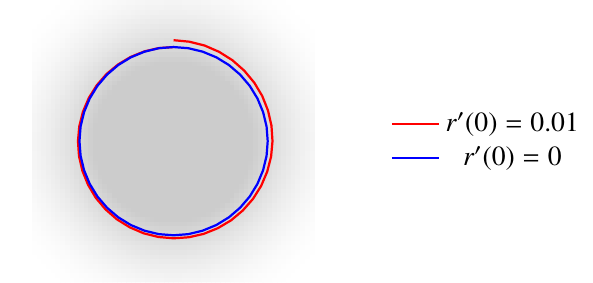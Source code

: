 \documentclass{standalone}

\usepackage{pgfplots}
\usepackage{tikz}
\usepackage{xcolor}
\usepackage{txfonts}

%used for drawing n(r)-Area
\definecolor{lGray}{gray}{0.8}
\definecolor{llGray}{gray}{0.9}
\usepgfplotslibrary{fillbetween}

\tikzset{
  ring shading/.code args={from #1 at #2 to #3 at #4}{
    \def\colin{#1}
    \def\radin{#2}
    \def\colout{#3}
    \def\radout{#4}
    \pgfmathsetmacro{\proportion}{\radin/\radout}
    \pgfmathsetmacro{\outer}{.8818cm}
    \pgfmathsetmacro{\inner}{.8818cm*\proportion}
    \pgfmathsetmacro{\innerlow}{\inner-0.01pt}
    \pgfdeclareradialshading{ring}{\pgfpoint{0cm}{0cm}}%
    {
      color(0pt)=(white);
      color(\innerlow)=(white);
      color(\inner)=(#1);
      color(\outer)=(#3)
    }
    \pgfkeysalso{/tikz/shading=ring}
  },
}

\begin{document}

\begin{tikzpicture}
    \begin{axis} [
          axis lines=none, 
          width=6cm, 
          axis equal,
          ticks = none,  
          legend style={at={(1.1,0.5)}, anchor=west, draw=none}, 
          ymin = -1.5,
          ymax = 1.5,
          xmin = -1.5, 
          xmax = 1.5, 
          zmin = 1,
          zmax = 2,
          %colorbar, 
          colormap={traditionalpm3d}{color=(white) color=(lGray) color=(lGray) color=(lGray)},
          view={0}{90}
        ]  
          \addplot3[surf, domain=-1.5:1.5, y domain=-1.5:1.5, shader=flat, samples=61, forget plot] {1 + (2-sqrt(x^2+y^2))^2};  
          %\draw [draw=none, fill=lGray] (axis cs:0,0) circle (33pt);  
          %\shade[even odd rule,ring shading={from lGray at 33pt to white at 36pt}]
            %(axis cs:0,0) circle (33pt) circle (36pt);
          %\addlegendentry{$n(r)$};

          
          %f'(0)=0.01
          \addplot [mark = none, thick, color=red] coordinates {
            (0.0,1.0)(-0.157,0.989)(-0.31,0.954)(-0.456,0.895)(-0.591,0.814)(-0.713,0.713)(-0.817,0.593)(-0.901,0.459)(-0.963,0.313)(-1.002,0.159)(-1.016,0.0)(-1.005,-0.159)(-0.969,-0.315)(-0.909,-0.463)(-0.827,-0.601)(-0.724,-0.724)(-0.603,-0.83)(-0.466,-0.915)(-0.318,-0.979)(-0.161,-1.018)(-0.0,-1.032)(0.162,-1.021)(0.32,-0.985)(0.471,-0.924)(0.611,-0.841)(0.736,-0.736)(0.844,-0.613)(0.931,-0.474)(0.995,-0.323)(1.036,-0.164)(1.051,-0.0)(1.04,0.165)(1.003,0.326)(0.942,0.48)(0.857,0.622)(0.75,0.75)(0.625,0.86)(0.484,0.949)(0.33,1.016)(0.167,1.057)(0.0,1.073)
          };
          \addlegendentry{$r'(0) = 0.01$};          
          
          %f'(0)=0
          \addplot [mark = none, thick, color=blue] coordinates {
            (0.0,1.0)(-0.156,0.988)(-0.309,0.951)(-0.454,0.891)(-0.588,0.809)(-0.707,0.707)(-0.809,0.588)(-0.891,0.454)(-0.951,0.309)(-0.988,0.156)(-1.0,0.0)(-0.988,-0.156)(-0.951,-0.309)(-0.891,-0.454)(-0.809,-0.588)(-0.707,-0.707)(-0.588,-0.809)(-0.454,-0.891)(-0.309,-0.951)(-0.156,-0.988)(-0.0,-1.0)(0.156,-0.988)(0.309,-0.951)(0.454,-0.891)(0.588,-0.809)(0.707,-0.707)(0.809,-0.588)(0.891,-0.454)(0.951,-0.309)(0.988,-0.156)(1.0,-0.0)(0.988,0.156)(0.951,0.309)(0.891,0.454)(0.809,0.588)(0.707,0.707)(0.588,0.809)(0.454,0.891)(0.309,0.951)(0.156,0.988)(0.0,1.0)
          };
          \addlegendentry{$r'(0) = 0$};
          
          \draw [fill=black] (axis cs:0,100) circle (1pt);         
          
          \end{axis}   
      \end{tikzpicture}

\end{document}
